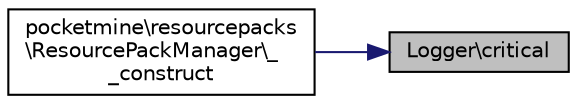 digraph "Logger\critical"
{
 // INTERACTIVE_SVG=YES
 // LATEX_PDF_SIZE
  edge [fontname="Helvetica",fontsize="10",labelfontname="Helvetica",labelfontsize="10"];
  node [fontname="Helvetica",fontsize="10",shape=record];
  rankdir="RL";
  Node1 [label="Logger\\critical",height=0.2,width=0.4,color="black", fillcolor="grey75", style="filled", fontcolor="black",tooltip=" "];
  Node1 -> Node2 [dir="back",color="midnightblue",fontsize="10",style="solid",fontname="Helvetica"];
  Node2 [label="pocketmine\\resourcepacks\l\\ResourcePackManager\\_\l_construct",height=0.2,width=0.4,color="black", fillcolor="white", style="filled",URL="$d3/d62/classpocketmine_1_1resourcepacks_1_1_resource_pack_manager.html#aa797c1f48a68c113136e3ddde26fd031",tooltip=" "];
}
